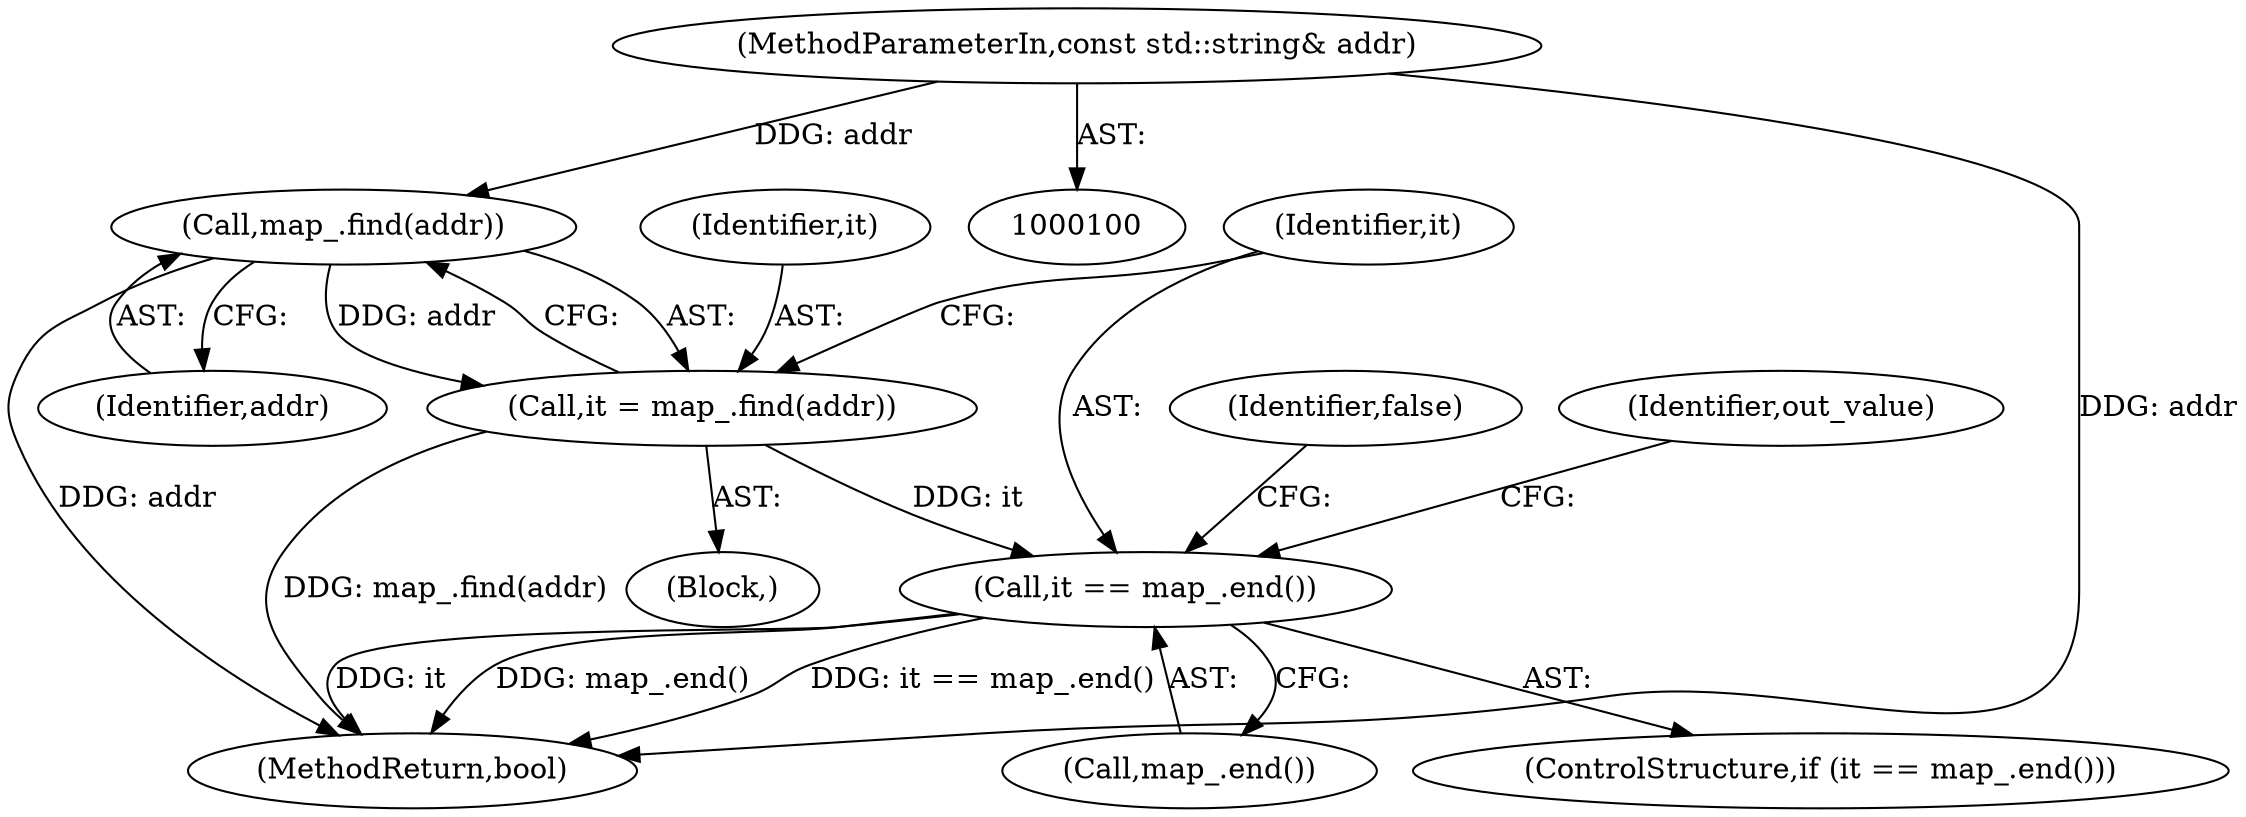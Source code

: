digraph "1_Chrome_116d0963cadfbf55ef2ec3d13781987c4d80517a_11@del" {
"1000108" [label="(Call,map_.find(addr))"];
"1000101" [label="(MethodParameterIn,const std::string& addr)"];
"1000106" [label="(Call,it = map_.find(addr))"];
"1000111" [label="(Call,it == map_.end())"];
"1000115" [label="(Identifier,false)"];
"1000111" [label="(Call,it == map_.end())"];
"1000107" [label="(Identifier,it)"];
"1000118" [label="(Identifier,out_value)"];
"1000106" [label="(Call,it = map_.find(addr))"];
"1000103" [label="(Block,)"];
"1000108" [label="(Call,map_.find(addr))"];
"1000113" [label="(Call,map_.end())"];
"1000109" [label="(Identifier,addr)"];
"1000112" [label="(Identifier,it)"];
"1000110" [label="(ControlStructure,if (it == map_.end()))"];
"1000124" [label="(MethodReturn,bool)"];
"1000101" [label="(MethodParameterIn,const std::string& addr)"];
"1000108" -> "1000106"  [label="AST: "];
"1000108" -> "1000109"  [label="CFG: "];
"1000109" -> "1000108"  [label="AST: "];
"1000106" -> "1000108"  [label="CFG: "];
"1000108" -> "1000124"  [label="DDG: addr"];
"1000108" -> "1000106"  [label="DDG: addr"];
"1000101" -> "1000108"  [label="DDG: addr"];
"1000101" -> "1000100"  [label="AST: "];
"1000101" -> "1000124"  [label="DDG: addr"];
"1000106" -> "1000103"  [label="AST: "];
"1000107" -> "1000106"  [label="AST: "];
"1000112" -> "1000106"  [label="CFG: "];
"1000106" -> "1000124"  [label="DDG: map_.find(addr)"];
"1000106" -> "1000111"  [label="DDG: it"];
"1000111" -> "1000110"  [label="AST: "];
"1000111" -> "1000113"  [label="CFG: "];
"1000112" -> "1000111"  [label="AST: "];
"1000113" -> "1000111"  [label="AST: "];
"1000115" -> "1000111"  [label="CFG: "];
"1000118" -> "1000111"  [label="CFG: "];
"1000111" -> "1000124"  [label="DDG: it"];
"1000111" -> "1000124"  [label="DDG: map_.end()"];
"1000111" -> "1000124"  [label="DDG: it == map_.end()"];
}
